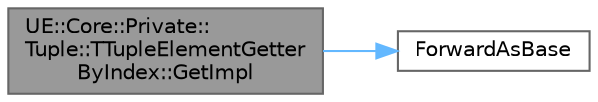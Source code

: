 digraph "UE::Core::Private::Tuple::TTupleElementGetterByIndex::GetImpl"
{
 // INTERACTIVE_SVG=YES
 // LATEX_PDF_SIZE
  bgcolor="transparent";
  edge [fontname=Helvetica,fontsize=10,labelfontname=Helvetica,labelfontsize=10];
  node [fontname=Helvetica,fontsize=10,shape=box,height=0.2,width=0.4];
  rankdir="LR";
  Node1 [id="Node000001",label="UE::Core::Private::\lTuple::TTupleElementGetter\lByIndex::GetImpl",height=0.2,width=0.4,color="gray40", fillcolor="grey60", style="filled", fontcolor="black",tooltip=" "];
  Node1 -> Node2 [id="edge1_Node000001_Node000002",color="steelblue1",style="solid",tooltip=" "];
  Node2 [id="Node000002",label="ForwardAsBase",height=0.2,width=0.4,color="grey40", fillcolor="white", style="filled",URL="$d4/d24/UnrealTemplate_8h.html#af4a904dc8281dd3f693d38cdddc1efe8",tooltip="ForwardAsBase will cast a reference to an rvalue reference of a base type."];
}
